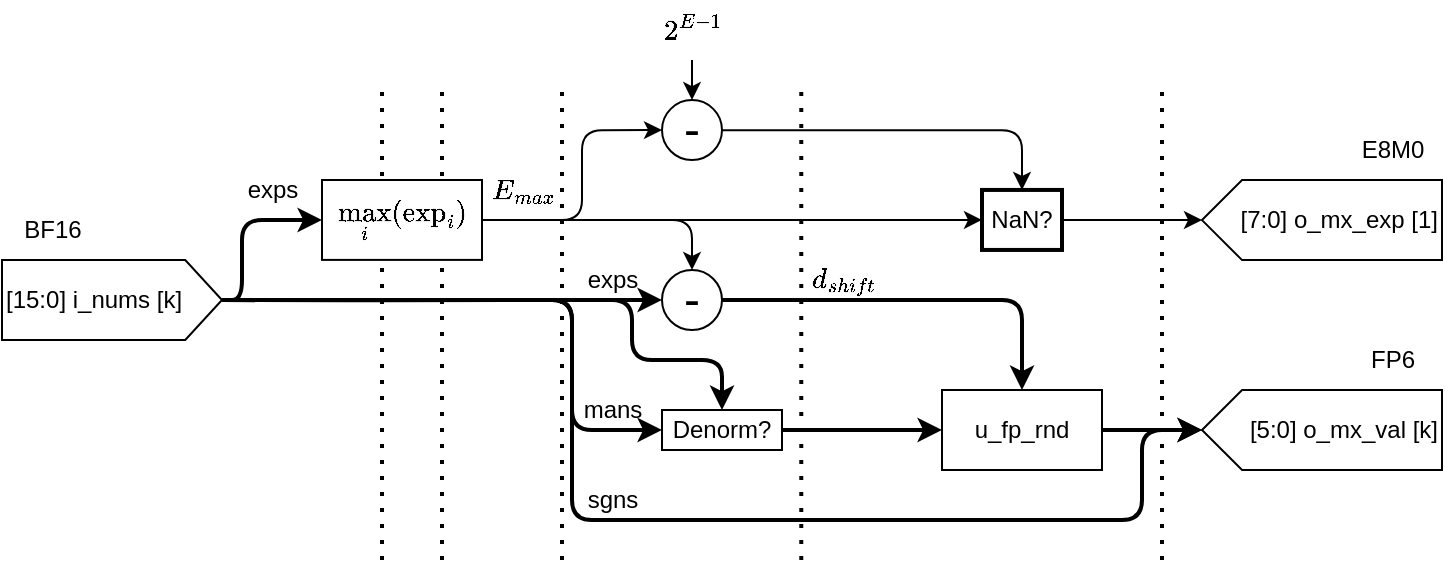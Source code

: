 <mxfile>
    <diagram id="izr5ojlLVmo8zyCvxxbJ" name="Page-1">
        <mxGraphModel dx="814" dy="462" grid="1" gridSize="10" guides="1" tooltips="1" connect="1" arrows="1" fold="1" page="1" pageScale="1" pageWidth="850" pageHeight="300" math="1" shadow="0">
            <root>
                <mxCell id="0"/>
                <mxCell id="1" parent="0"/>
                <mxCell id="371" value="" style="endArrow=none;dashed=1;html=1;dashPattern=1 3;strokeWidth=2;" parent="1" edge="1">
                    <mxGeometry width="50" height="50" relative="1" as="geometry">
                        <mxPoint x="255" y="290" as="sourcePoint"/>
                        <mxPoint x="255" y="50" as="targetPoint"/>
                    </mxGeometry>
                </mxCell>
                <mxCell id="373" value="" style="endArrow=none;dashed=1;html=1;dashPattern=1 3;strokeWidth=2;" parent="1" edge="1">
                    <mxGeometry width="50" height="50" relative="1" as="geometry">
                        <mxPoint x="285" y="290" as="sourcePoint"/>
                        <mxPoint x="285" y="50" as="targetPoint"/>
                    </mxGeometry>
                </mxCell>
                <mxCell id="368" value="sgns" style="text;html=1;align=center;verticalAlign=middle;resizable=0;points=[];autosize=1;strokeColor=none;fillColor=none;fontSize=12;" parent="1" vertex="1">
                    <mxGeometry x="345" y="245" width="50" height="30" as="geometry"/>
                </mxCell>
                <mxCell id="369" value="$$E_{max}$$" style="text;html=1;align=center;verticalAlign=middle;resizable=0;points=[];autosize=1;strokeColor=none;fillColor=none;fontSize=12;" parent="1" vertex="1">
                    <mxGeometry x="275" y="90.05" width="100" height="30" as="geometry"/>
                </mxCell>
                <mxCell id="346" value="mans" style="text;html=1;align=center;verticalAlign=middle;resizable=0;points=[];autosize=1;strokeColor=none;fillColor=none;fontSize=12;" parent="1" vertex="1">
                    <mxGeometry x="345" y="200" width="50" height="30" as="geometry"/>
                </mxCell>
                <mxCell id="347" value="BF16" style="text;html=1;align=center;verticalAlign=middle;resizable=0;points=[];autosize=1;strokeColor=none;fillColor=none;" parent="1" vertex="1">
                    <mxGeometry x="65" y="110.05" width="50" height="30" as="geometry"/>
                </mxCell>
                <mxCell id="348" style="edgeStyle=orthogonalEdgeStyle;html=1;entryX=0;entryY=0.5;entryDx=0;entryDy=0;fontSize=12;strokeWidth=2;" parent="1" source="351" target="354" edge="1">
                    <mxGeometry relative="1" as="geometry">
                        <Array as="points">
                            <mxPoint x="185" y="160"/>
                            <mxPoint x="185" y="120"/>
                        </Array>
                    </mxGeometry>
                </mxCell>
                <mxCell id="350" style="edgeStyle=orthogonalEdgeStyle;html=1;strokeWidth=2;entryX=0.5;entryY=1;entryDx=0;entryDy=0;" parent="1" source="351" target="355" edge="1">
                    <mxGeometry relative="1" as="geometry">
                        <Array as="points">
                            <mxPoint x="350" y="160"/>
                            <mxPoint x="350" y="270"/>
                            <mxPoint x="635" y="270"/>
                            <mxPoint x="635" y="225"/>
                        </Array>
                        <mxPoint x="645" y="250" as="targetPoint"/>
                    </mxGeometry>
                </mxCell>
                <mxCell id="463" style="edgeStyle=orthogonalEdgeStyle;html=1;entryX=0;entryY=0.5;entryDx=0;entryDy=0;strokeWidth=2;" edge="1" parent="1" source="351" target="460">
                    <mxGeometry relative="1" as="geometry">
                        <Array as="points">
                            <mxPoint x="350" y="160"/>
                            <mxPoint x="350" y="225"/>
                        </Array>
                    </mxGeometry>
                </mxCell>
                <mxCell id="465" style="edgeStyle=orthogonalEdgeStyle;html=1;entryX=0.5;entryY=0;entryDx=0;entryDy=0;strokeWidth=2;" edge="1" parent="1" source="351" target="460">
                    <mxGeometry relative="1" as="geometry">
                        <Array as="points">
                            <mxPoint x="380" y="160"/>
                            <mxPoint x="380" y="190"/>
                            <mxPoint x="425" y="190"/>
                        </Array>
                    </mxGeometry>
                </mxCell>
                <mxCell id="351" value="[15:0] i_nums [k]" style="shape=offPageConnector;whiteSpace=wrap;html=1;rotation=0;direction=north;labelPosition=center;verticalLabelPosition=middle;align=left;verticalAlign=middle;size=0.167;" parent="1" vertex="1">
                    <mxGeometry x="65" y="140" width="110" height="40" as="geometry"/>
                </mxCell>
                <mxCell id="352" style="edgeStyle=orthogonalEdgeStyle;html=1;entryX=0;entryY=0.5;entryDx=0;entryDy=0;fontSize=12;strokeWidth=2;" parent="1" target="366" edge="1">
                    <mxGeometry relative="1" as="geometry">
                        <mxPoint x="490" y="175.05" as="targetPoint"/>
                        <mxPoint x="175" y="160.05" as="sourcePoint"/>
                        <Array as="points">
                            <mxPoint x="245" y="160.05"/>
                            <mxPoint x="245" y="160.05"/>
                        </Array>
                    </mxGeometry>
                </mxCell>
                <mxCell id="353" value="exps" style="text;html=1;align=center;verticalAlign=middle;resizable=0;points=[];autosize=1;strokeColor=none;fillColor=none;fontSize=12;" parent="1" vertex="1">
                    <mxGeometry x="175" y="90.05" width="50" height="30" as="geometry"/>
                </mxCell>
                <mxCell id="379" style="edgeStyle=orthogonalEdgeStyle;html=1;exitX=1;exitY=0.5;exitDx=0;exitDy=0;entryX=0;entryY=0.5;entryDx=0;entryDy=0;strokeWidth=1;" parent="1" source="354" target="378" edge="1">
                    <mxGeometry relative="1" as="geometry"/>
                </mxCell>
                <mxCell id="390" style="edgeStyle=orthogonalEdgeStyle;html=1;entryX=0;entryY=0.5;entryDx=0;entryDy=0;" parent="1" source="354" target="377" edge="1">
                    <mxGeometry relative="1" as="geometry">
                        <Array as="points">
                            <mxPoint x="355" y="120"/>
                            <mxPoint x="355" y="75"/>
                        </Array>
                    </mxGeometry>
                </mxCell>
                <mxCell id="393" style="edgeStyle=orthogonalEdgeStyle;html=1;" parent="1" source="354" target="366" edge="1">
                    <mxGeometry relative="1" as="geometry"/>
                </mxCell>
                <mxCell id="354" value="$$\max_{i} (\text{exp}_i)$$" style="rounded=0;whiteSpace=wrap;html=1;" parent="1" vertex="1">
                    <mxGeometry x="225" y="100" width="80" height="39.95" as="geometry"/>
                </mxCell>
                <mxCell id="355" value="&lt;span style=&quot;text-align: left;&quot;&gt;[5:0] o_mx_val [k]&lt;/span&gt;" style="shape=offPageConnector;whiteSpace=wrap;html=1;rotation=0;direction=south;labelPosition=center;verticalLabelPosition=middle;align=right;verticalAlign=middle;size=0.167;" parent="1" vertex="1">
                    <mxGeometry x="665" y="205" width="120" height="40" as="geometry"/>
                </mxCell>
                <mxCell id="356" value="&lt;span style=&quot;text-align: left;&quot;&gt;[7:0] o_mx_exp [1]&lt;/span&gt;" style="shape=offPageConnector;whiteSpace=wrap;html=1;rotation=0;direction=south;labelPosition=center;verticalLabelPosition=middle;align=right;verticalAlign=middle;size=0.167;" parent="1" vertex="1">
                    <mxGeometry x="665" y="100.05" width="120" height="40" as="geometry"/>
                </mxCell>
                <mxCell id="357" style="edgeStyle=orthogonalEdgeStyle;html=1;entryX=0.5;entryY=1;entryDx=0;entryDy=0;strokeWidth=2;" parent="1" source="358" target="355" edge="1">
                    <mxGeometry relative="1" as="geometry"/>
                </mxCell>
                <mxCell id="358" value="u_fp_rnd" style="rounded=0;whiteSpace=wrap;html=1;" parent="1" vertex="1">
                    <mxGeometry x="535" y="205" width="80" height="40" as="geometry"/>
                </mxCell>
                <mxCell id="361" value="E8M0" style="text;html=1;align=center;verticalAlign=middle;resizable=0;points=[];autosize=1;strokeColor=none;fillColor=none;fontSize=12;" parent="1" vertex="1">
                    <mxGeometry x="735" y="70.05" width="50" height="30" as="geometry"/>
                </mxCell>
                <mxCell id="362" value="FP6" style="text;html=1;align=center;verticalAlign=middle;resizable=0;points=[];autosize=1;strokeColor=none;fillColor=none;fontSize=12;" parent="1" vertex="1">
                    <mxGeometry x="735" y="175" width="50" height="30" as="geometry"/>
                </mxCell>
                <mxCell id="365" style="edgeStyle=orthogonalEdgeStyle;html=1;entryX=0.5;entryY=0;entryDx=0;entryDy=0;strokeWidth=2;" parent="1" source="366" target="358" edge="1">
                    <mxGeometry relative="1" as="geometry"/>
                </mxCell>
                <mxCell id="366" value="-" style="ellipse;whiteSpace=wrap;html=1;aspect=fixed;fontSize=24;" parent="1" vertex="1">
                    <mxGeometry x="395" y="145" width="30" height="30" as="geometry"/>
                </mxCell>
                <mxCell id="367" value="exps" style="text;html=1;align=center;verticalAlign=middle;resizable=0;points=[];autosize=1;strokeColor=none;fillColor=none;fontSize=12;" parent="1" vertex="1">
                    <mxGeometry x="345" y="134.97" width="50" height="30" as="geometry"/>
                </mxCell>
                <mxCell id="370" value="" style="endArrow=none;dashed=1;html=1;dashPattern=1 3;strokeWidth=2;" parent="1" edge="1">
                    <mxGeometry width="50" height="50" relative="1" as="geometry">
                        <mxPoint x="464.64" y="290" as="sourcePoint"/>
                        <mxPoint x="464.64" y="50" as="targetPoint"/>
                    </mxGeometry>
                </mxCell>
                <mxCell id="372" value="" style="endArrow=none;dashed=1;html=1;dashPattern=1 3;strokeWidth=2;" parent="1" edge="1">
                    <mxGeometry width="50" height="50" relative="1" as="geometry">
                        <mxPoint x="645" y="290" as="sourcePoint"/>
                        <mxPoint x="645" y="50" as="targetPoint"/>
                    </mxGeometry>
                </mxCell>
                <mxCell id="391" style="edgeStyle=orthogonalEdgeStyle;html=1;entryX=0.5;entryY=0;entryDx=0;entryDy=0;" parent="1" source="377" target="378" edge="1">
                    <mxGeometry relative="1" as="geometry">
                        <Array as="points">
                            <mxPoint x="575" y="75"/>
                        </Array>
                    </mxGeometry>
                </mxCell>
                <mxCell id="377" value="-" style="ellipse;whiteSpace=wrap;html=1;aspect=fixed;fontSize=24;" parent="1" vertex="1">
                    <mxGeometry x="395" y="60.05" width="30" height="30" as="geometry"/>
                </mxCell>
                <mxCell id="388" style="edgeStyle=orthogonalEdgeStyle;html=1;entryX=0.5;entryY=1;entryDx=0;entryDy=0;" parent="1" source="378" target="356" edge="1">
                    <mxGeometry relative="1" as="geometry"/>
                </mxCell>
                <mxCell id="378" value="NaN?" style="rounded=0;whiteSpace=wrap;html=1;strokeWidth=2;" parent="1" vertex="1">
                    <mxGeometry x="555" y="104.97" width="40" height="30" as="geometry"/>
                </mxCell>
                <mxCell id="384" style="edgeStyle=orthogonalEdgeStyle;html=1;entryX=0.5;entryY=0;entryDx=0;entryDy=0;strokeWidth=1;" parent="1" source="383" target="377" edge="1">
                    <mxGeometry relative="1" as="geometry"/>
                </mxCell>
                <mxCell id="383" value="$$2^{E-1}$$" style="text;html=1;align=center;verticalAlign=middle;resizable=0;points=[];autosize=1;strokeColor=none;fillColor=none;" parent="1" vertex="1">
                    <mxGeometry x="365" y="10" width="90" height="30" as="geometry"/>
                </mxCell>
                <mxCell id="395" value="" style="endArrow=none;dashed=1;html=1;dashPattern=1 3;strokeWidth=2;" parent="1" edge="1">
                    <mxGeometry width="50" height="50" relative="1" as="geometry">
                        <mxPoint x="345" y="290" as="sourcePoint"/>
                        <mxPoint x="345" y="50" as="targetPoint"/>
                    </mxGeometry>
                </mxCell>
                <mxCell id="456" value="$$d_{shift}$$" style="text;html=1;align=center;verticalAlign=middle;resizable=0;points=[];autosize=1;strokeColor=none;fillColor=none;" parent="1" vertex="1">
                    <mxGeometry x="440" y="134.97" width="90" height="30" as="geometry"/>
                </mxCell>
                <mxCell id="462" style="edgeStyle=orthogonalEdgeStyle;html=1;entryX=0;entryY=0.5;entryDx=0;entryDy=0;strokeWidth=2;" edge="1" parent="1" source="460" target="358">
                    <mxGeometry relative="1" as="geometry"/>
                </mxCell>
                <mxCell id="460" value="Denorm?" style="whiteSpace=wrap;html=1;" parent="1" vertex="1">
                    <mxGeometry x="395" y="215" width="60" height="20" as="geometry"/>
                </mxCell>
            </root>
        </mxGraphModel>
    </diagram>
</mxfile>
